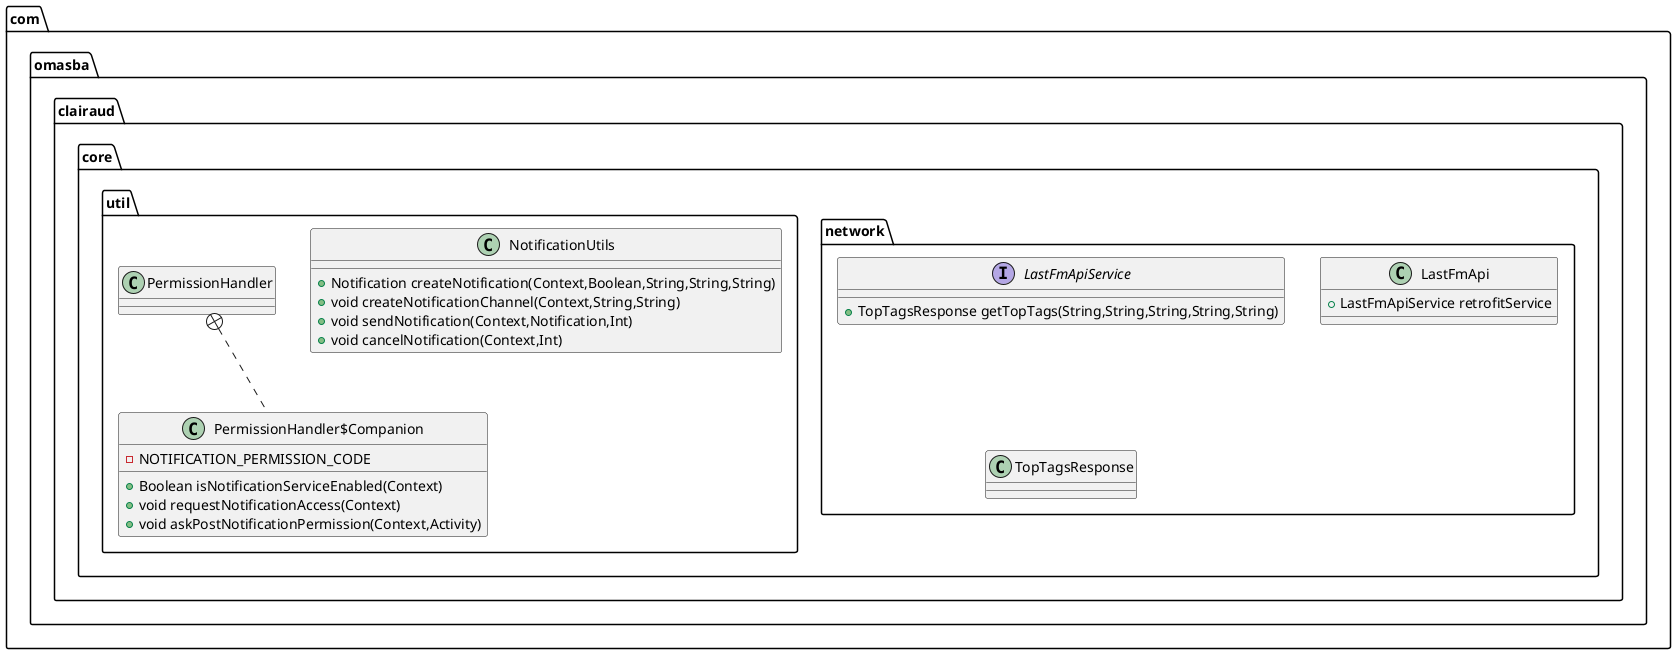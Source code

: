 @startuml
interface com.omasba.clairaud.core.network.LastFmApiService {
+ TopTagsResponse getTopTags(String,String,String,String,String)
}

class com.omasba.clairaud.core.network.LastFmApi {
+ LastFmApiService retrofitService
}

class com.omasba.clairaud.core.util.NotificationUtils {
+ Notification createNotification(Context,Boolean,String,String,String)
+ void createNotificationChannel(Context,String,String)
+ void sendNotification(Context,Notification,Int)
+ void cancelNotification(Context,Int)
}

class com.omasba.clairaud.core.network.TopTagsResponse {
}
class com.omasba.clairaud.core.util.PermissionHandler$Companion {
-  NOTIFICATION_PERMISSION_CODE
+ Boolean isNotificationServiceEnabled(Context)
+ void requestNotificationAccess(Context)
+ void askPostNotificationPermission(Context,Activity)
}


class com.omasba.clairaud.core.util.PermissionHandler {
}


com.omasba.clairaud.core.util.PermissionHandler +.. com.omasba.clairaud.core.util.PermissionHandler$Companion
@enduml
